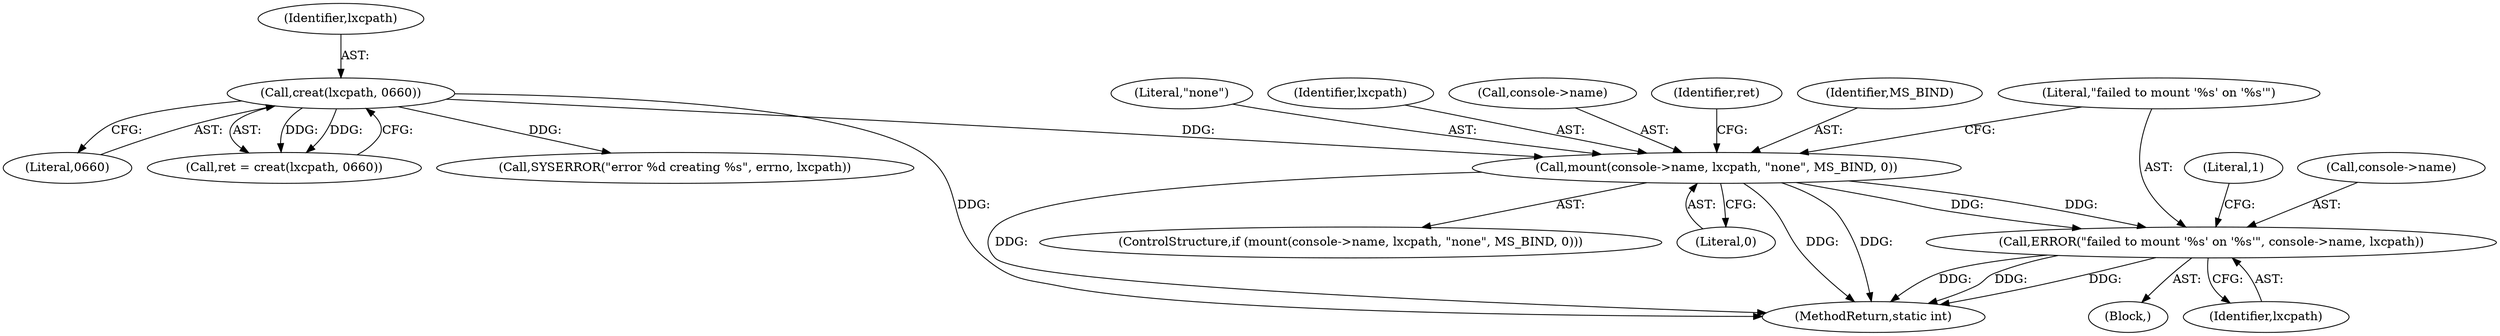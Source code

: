 digraph "0_lxc_592fd47a6245508b79fe6ac819fe6d3b2c1289be_11@pointer" {
"1000247" [label="(Call,ERROR(\"failed to mount '%s' on '%s'\", console->name, lxcpath))"];
"1000238" [label="(Call,mount(console->name, lxcpath, \"none\", MS_BIND, 0))"];
"1000200" [label="(Call,creat(lxcpath, 0660))"];
"1000198" [label="(Call,ret = creat(lxcpath, 0660))"];
"1000255" [label="(Literal,1)"];
"1000201" [label="(Identifier,lxcpath)"];
"1000213" [label="(Call,SYSERROR(\"error %d creating %s\", errno, lxcpath))"];
"1000293" [label="(MethodReturn,static int)"];
"1000244" [label="(Identifier,MS_BIND)"];
"1000247" [label="(Call,ERROR(\"failed to mount '%s' on '%s'\", console->name, lxcpath))"];
"1000246" [label="(Block,)"];
"1000243" [label="(Literal,\"none\")"];
"1000242" [label="(Identifier,lxcpath)"];
"1000248" [label="(Literal,\"failed to mount '%s' on '%s'\")"];
"1000237" [label="(ControlStructure,if (mount(console->name, lxcpath, \"none\", MS_BIND, 0)))"];
"1000245" [label="(Literal,0)"];
"1000238" [label="(Call,mount(console->name, lxcpath, \"none\", MS_BIND, 0))"];
"1000202" [label="(Literal,0660)"];
"1000239" [label="(Call,console->name)"];
"1000257" [label="(Identifier,ret)"];
"1000249" [label="(Call,console->name)"];
"1000252" [label="(Identifier,lxcpath)"];
"1000200" [label="(Call,creat(lxcpath, 0660))"];
"1000247" -> "1000246"  [label="AST: "];
"1000247" -> "1000252"  [label="CFG: "];
"1000248" -> "1000247"  [label="AST: "];
"1000249" -> "1000247"  [label="AST: "];
"1000252" -> "1000247"  [label="AST: "];
"1000255" -> "1000247"  [label="CFG: "];
"1000247" -> "1000293"  [label="DDG: "];
"1000247" -> "1000293"  [label="DDG: "];
"1000247" -> "1000293"  [label="DDG: "];
"1000238" -> "1000247"  [label="DDG: "];
"1000238" -> "1000247"  [label="DDG: "];
"1000238" -> "1000237"  [label="AST: "];
"1000238" -> "1000245"  [label="CFG: "];
"1000239" -> "1000238"  [label="AST: "];
"1000242" -> "1000238"  [label="AST: "];
"1000243" -> "1000238"  [label="AST: "];
"1000244" -> "1000238"  [label="AST: "];
"1000245" -> "1000238"  [label="AST: "];
"1000248" -> "1000238"  [label="CFG: "];
"1000257" -> "1000238"  [label="CFG: "];
"1000238" -> "1000293"  [label="DDG: "];
"1000238" -> "1000293"  [label="DDG: "];
"1000238" -> "1000293"  [label="DDG: "];
"1000200" -> "1000238"  [label="DDG: "];
"1000200" -> "1000198"  [label="AST: "];
"1000200" -> "1000202"  [label="CFG: "];
"1000201" -> "1000200"  [label="AST: "];
"1000202" -> "1000200"  [label="AST: "];
"1000198" -> "1000200"  [label="CFG: "];
"1000200" -> "1000293"  [label="DDG: "];
"1000200" -> "1000198"  [label="DDG: "];
"1000200" -> "1000198"  [label="DDG: "];
"1000200" -> "1000213"  [label="DDG: "];
}
